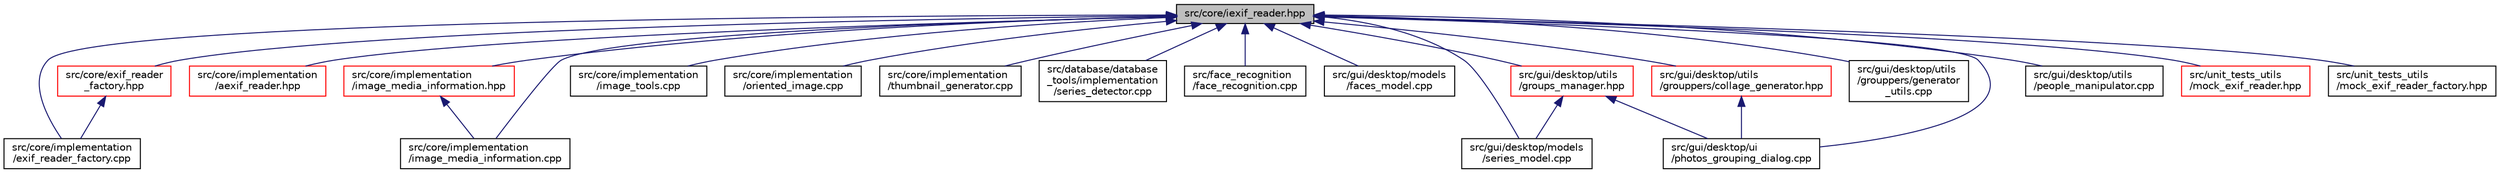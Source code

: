 digraph "src/core/iexif_reader.hpp"
{
 // LATEX_PDF_SIZE
  edge [fontname="Helvetica",fontsize="10",labelfontname="Helvetica",labelfontsize="10"];
  node [fontname="Helvetica",fontsize="10",shape=record];
  Node1 [label="src/core/iexif_reader.hpp",height=0.2,width=0.4,color="black", fillcolor="grey75", style="filled", fontcolor="black",tooltip=" "];
  Node1 -> Node2 [dir="back",color="midnightblue",fontsize="10",style="solid",fontname="Helvetica"];
  Node2 [label="src/core/exif_reader\l_factory.hpp",height=0.2,width=0.4,color="red", fillcolor="white", style="filled",URL="$exif__reader__factory_8hpp.html",tooltip=" "];
  Node2 -> Node3 [dir="back",color="midnightblue",fontsize="10",style="solid",fontname="Helvetica"];
  Node3 [label="src/core/implementation\l/exif_reader_factory.cpp",height=0.2,width=0.4,color="black", fillcolor="white", style="filled",URL="$exif__reader__factory_8cpp.html",tooltip=" "];
  Node1 -> Node8 [dir="back",color="midnightblue",fontsize="10",style="solid",fontname="Helvetica"];
  Node8 [label="src/core/implementation\l/aexif_reader.hpp",height=0.2,width=0.4,color="red", fillcolor="white", style="filled",URL="$aexif__reader_8hpp.html",tooltip=" "];
  Node1 -> Node3 [dir="back",color="midnightblue",fontsize="10",style="solid",fontname="Helvetica"];
  Node1 -> Node14 [dir="back",color="midnightblue",fontsize="10",style="solid",fontname="Helvetica"];
  Node14 [label="src/core/implementation\l/image_media_information.cpp",height=0.2,width=0.4,color="black", fillcolor="white", style="filled",URL="$image__media__information_8cpp.html",tooltip=" "];
  Node1 -> Node15 [dir="back",color="midnightblue",fontsize="10",style="solid",fontname="Helvetica"];
  Node15 [label="src/core/implementation\l/image_media_information.hpp",height=0.2,width=0.4,color="red", fillcolor="white", style="filled",URL="$image__media__information_8hpp.html",tooltip=" "];
  Node15 -> Node14 [dir="back",color="midnightblue",fontsize="10",style="solid",fontname="Helvetica"];
  Node1 -> Node17 [dir="back",color="midnightblue",fontsize="10",style="solid",fontname="Helvetica"];
  Node17 [label="src/core/implementation\l/image_tools.cpp",height=0.2,width=0.4,color="black", fillcolor="white", style="filled",URL="$image__tools_8cpp.html",tooltip=" "];
  Node1 -> Node18 [dir="back",color="midnightblue",fontsize="10",style="solid",fontname="Helvetica"];
  Node18 [label="src/core/implementation\l/oriented_image.cpp",height=0.2,width=0.4,color="black", fillcolor="white", style="filled",URL="$oriented__image_8cpp.html",tooltip=" "];
  Node1 -> Node5 [dir="back",color="midnightblue",fontsize="10",style="solid",fontname="Helvetica"];
  Node5 [label="src/core/implementation\l/thumbnail_generator.cpp",height=0.2,width=0.4,color="black", fillcolor="white", style="filled",URL="$thumbnail__generator_8cpp.html",tooltip=" "];
  Node1 -> Node19 [dir="back",color="midnightblue",fontsize="10",style="solid",fontname="Helvetica"];
  Node19 [label="src/database/database\l_tools/implementation\l/series_detector.cpp",height=0.2,width=0.4,color="black", fillcolor="white", style="filled",URL="$series__detector_8cpp.html",tooltip=" "];
  Node1 -> Node20 [dir="back",color="midnightblue",fontsize="10",style="solid",fontname="Helvetica"];
  Node20 [label="src/face_recognition\l/face_recognition.cpp",height=0.2,width=0.4,color="black", fillcolor="white", style="filled",URL="$face__recognition_8cpp.html",tooltip=" "];
  Node1 -> Node21 [dir="back",color="midnightblue",fontsize="10",style="solid",fontname="Helvetica"];
  Node21 [label="src/gui/desktop/models\l/faces_model.cpp",height=0.2,width=0.4,color="black", fillcolor="white", style="filled",URL="$faces__model_8cpp.html",tooltip=" "];
  Node1 -> Node22 [dir="back",color="midnightblue",fontsize="10",style="solid",fontname="Helvetica"];
  Node22 [label="src/gui/desktop/models\l/series_model.cpp",height=0.2,width=0.4,color="black", fillcolor="white", style="filled",URL="$series__model_8cpp.html",tooltip=" "];
  Node1 -> Node23 [dir="back",color="midnightblue",fontsize="10",style="solid",fontname="Helvetica"];
  Node23 [label="src/gui/desktop/ui\l/photos_grouping_dialog.cpp",height=0.2,width=0.4,color="black", fillcolor="white", style="filled",URL="$photos__grouping__dialog_8cpp.html",tooltip=" "];
  Node1 -> Node24 [dir="back",color="midnightblue",fontsize="10",style="solid",fontname="Helvetica"];
  Node24 [label="src/gui/desktop/utils\l/grouppers/collage_generator.hpp",height=0.2,width=0.4,color="red", fillcolor="white", style="filled",URL="$collage__generator_8hpp.html",tooltip=" "];
  Node24 -> Node23 [dir="back",color="midnightblue",fontsize="10",style="solid",fontname="Helvetica"];
  Node1 -> Node28 [dir="back",color="midnightblue",fontsize="10",style="solid",fontname="Helvetica"];
  Node28 [label="src/gui/desktop/utils\l/grouppers/generator\l_utils.cpp",height=0.2,width=0.4,color="black", fillcolor="white", style="filled",URL="$generator__utils_8cpp.html",tooltip=" "];
  Node1 -> Node29 [dir="back",color="midnightblue",fontsize="10",style="solid",fontname="Helvetica"];
  Node29 [label="src/gui/desktop/utils\l/groups_manager.hpp",height=0.2,width=0.4,color="red", fillcolor="white", style="filled",URL="$groups__manager_8hpp.html",tooltip=" "];
  Node29 -> Node22 [dir="back",color="midnightblue",fontsize="10",style="solid",fontname="Helvetica"];
  Node29 -> Node23 [dir="back",color="midnightblue",fontsize="10",style="solid",fontname="Helvetica"];
  Node1 -> Node31 [dir="back",color="midnightblue",fontsize="10",style="solid",fontname="Helvetica"];
  Node31 [label="src/gui/desktop/utils\l/people_manipulator.cpp",height=0.2,width=0.4,color="black", fillcolor="white", style="filled",URL="$people__manipulator_8cpp.html",tooltip=" "];
  Node1 -> Node32 [dir="back",color="midnightblue",fontsize="10",style="solid",fontname="Helvetica"];
  Node32 [label="src/unit_tests_utils\l/mock_exif_reader.hpp",height=0.2,width=0.4,color="red", fillcolor="white", style="filled",URL="$mock__exif__reader_8hpp.html",tooltip=" "];
  Node1 -> Node35 [dir="back",color="midnightblue",fontsize="10",style="solid",fontname="Helvetica"];
  Node35 [label="src/unit_tests_utils\l/mock_exif_reader_factory.hpp",height=0.2,width=0.4,color="black", fillcolor="white", style="filled",URL="$mock__exif__reader__factory_8hpp.html",tooltip=" "];
}
